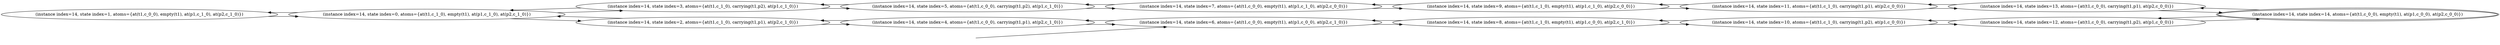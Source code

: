 digraph {
rankdir="LR"
s1[label="(instance index=14, state index=1, atoms={at(t1,c_0_0), empty(t1), at(p1,c_1_0), at(p2,c_1_0)})"]
s0[label="(instance index=14, state index=0, atoms={at(t1,c_1_0), empty(t1), at(p1,c_1_0), at(p2,c_1_0)})"]
s3[label="(instance index=14, state index=3, atoms={at(t1,c_1_0), carrying(t1,p2), at(p1,c_1_0)})"]
s2[label="(instance index=14, state index=2, atoms={at(t1,c_1_0), carrying(t1,p1), at(p2,c_1_0)})"]
s5[label="(instance index=14, state index=5, atoms={at(t1,c_0_0), carrying(t1,p2), at(p1,c_1_0)})"]
s4[label="(instance index=14, state index=4, atoms={at(t1,c_0_0), carrying(t1,p1), at(p2,c_1_0)})"]
s7[label="(instance index=14, state index=7, atoms={at(t1,c_0_0), empty(t1), at(p1,c_1_0), at(p2,c_0_0)})"]
s6[label="(instance index=14, state index=6, atoms={at(t1,c_0_0), empty(t1), at(p1,c_0_0), at(p2,c_1_0)})"]
s9[label="(instance index=14, state index=9, atoms={at(t1,c_1_0), empty(t1), at(p1,c_1_0), at(p2,c_0_0)})"]
s8[label="(instance index=14, state index=8, atoms={at(t1,c_1_0), empty(t1), at(p1,c_0_0), at(p2,c_1_0)})"]
s11[label="(instance index=14, state index=11, atoms={at(t1,c_1_0), carrying(t1,p1), at(p2,c_0_0)})"]
s10[label="(instance index=14, state index=10, atoms={at(t1,c_1_0), carrying(t1,p2), at(p1,c_0_0)})"]
s13[label="(instance index=14, state index=13, atoms={at(t1,c_0_0), carrying(t1,p1), at(p2,c_0_0)})"]
s12[label="(instance index=14, state index=12, atoms={at(t1,c_0_0), carrying(t1,p2), at(p1,c_0_0)})"]
s14[peripheries=2,label="(instance index=14, state index=14, atoms={at(t1,c_0_0), empty(t1), at(p1,c_0_0), at(p2,c_0_0)})"]
Dangling [ label = "", style = invis ]
{ rank = same; Dangling }
Dangling -> s6
{ rank = same; s6}
{ rank = same; s0}
{ rank = same; s3,s2}
{ rank = same; s5,s4}
{ rank = same; s7,s6}
{ rank = same; s9,s8}
{ rank = same; s11,s10}
{ rank = same; s13,s12}
{ rank = same; s14}
{
s1->s0
}
{
s0->s1
s0->s2
s0->s3
}
{
s3->s5
s3->s0
s2->s4
s2->s0
}
{
s5->s3
s5->s7
s4->s2
s4->s6
}
{
s7->s9
s7->s5
s6->s8
s6->s4
}
{
s9->s7
s9->s11
s8->s6
s8->s10
}
{
s11->s13
s11->s9
s10->s12
s10->s8
}
{
s13->s11
s13->s14
s12->s10
s12->s14
}
{
s14->s13
s14->s12
}
}
